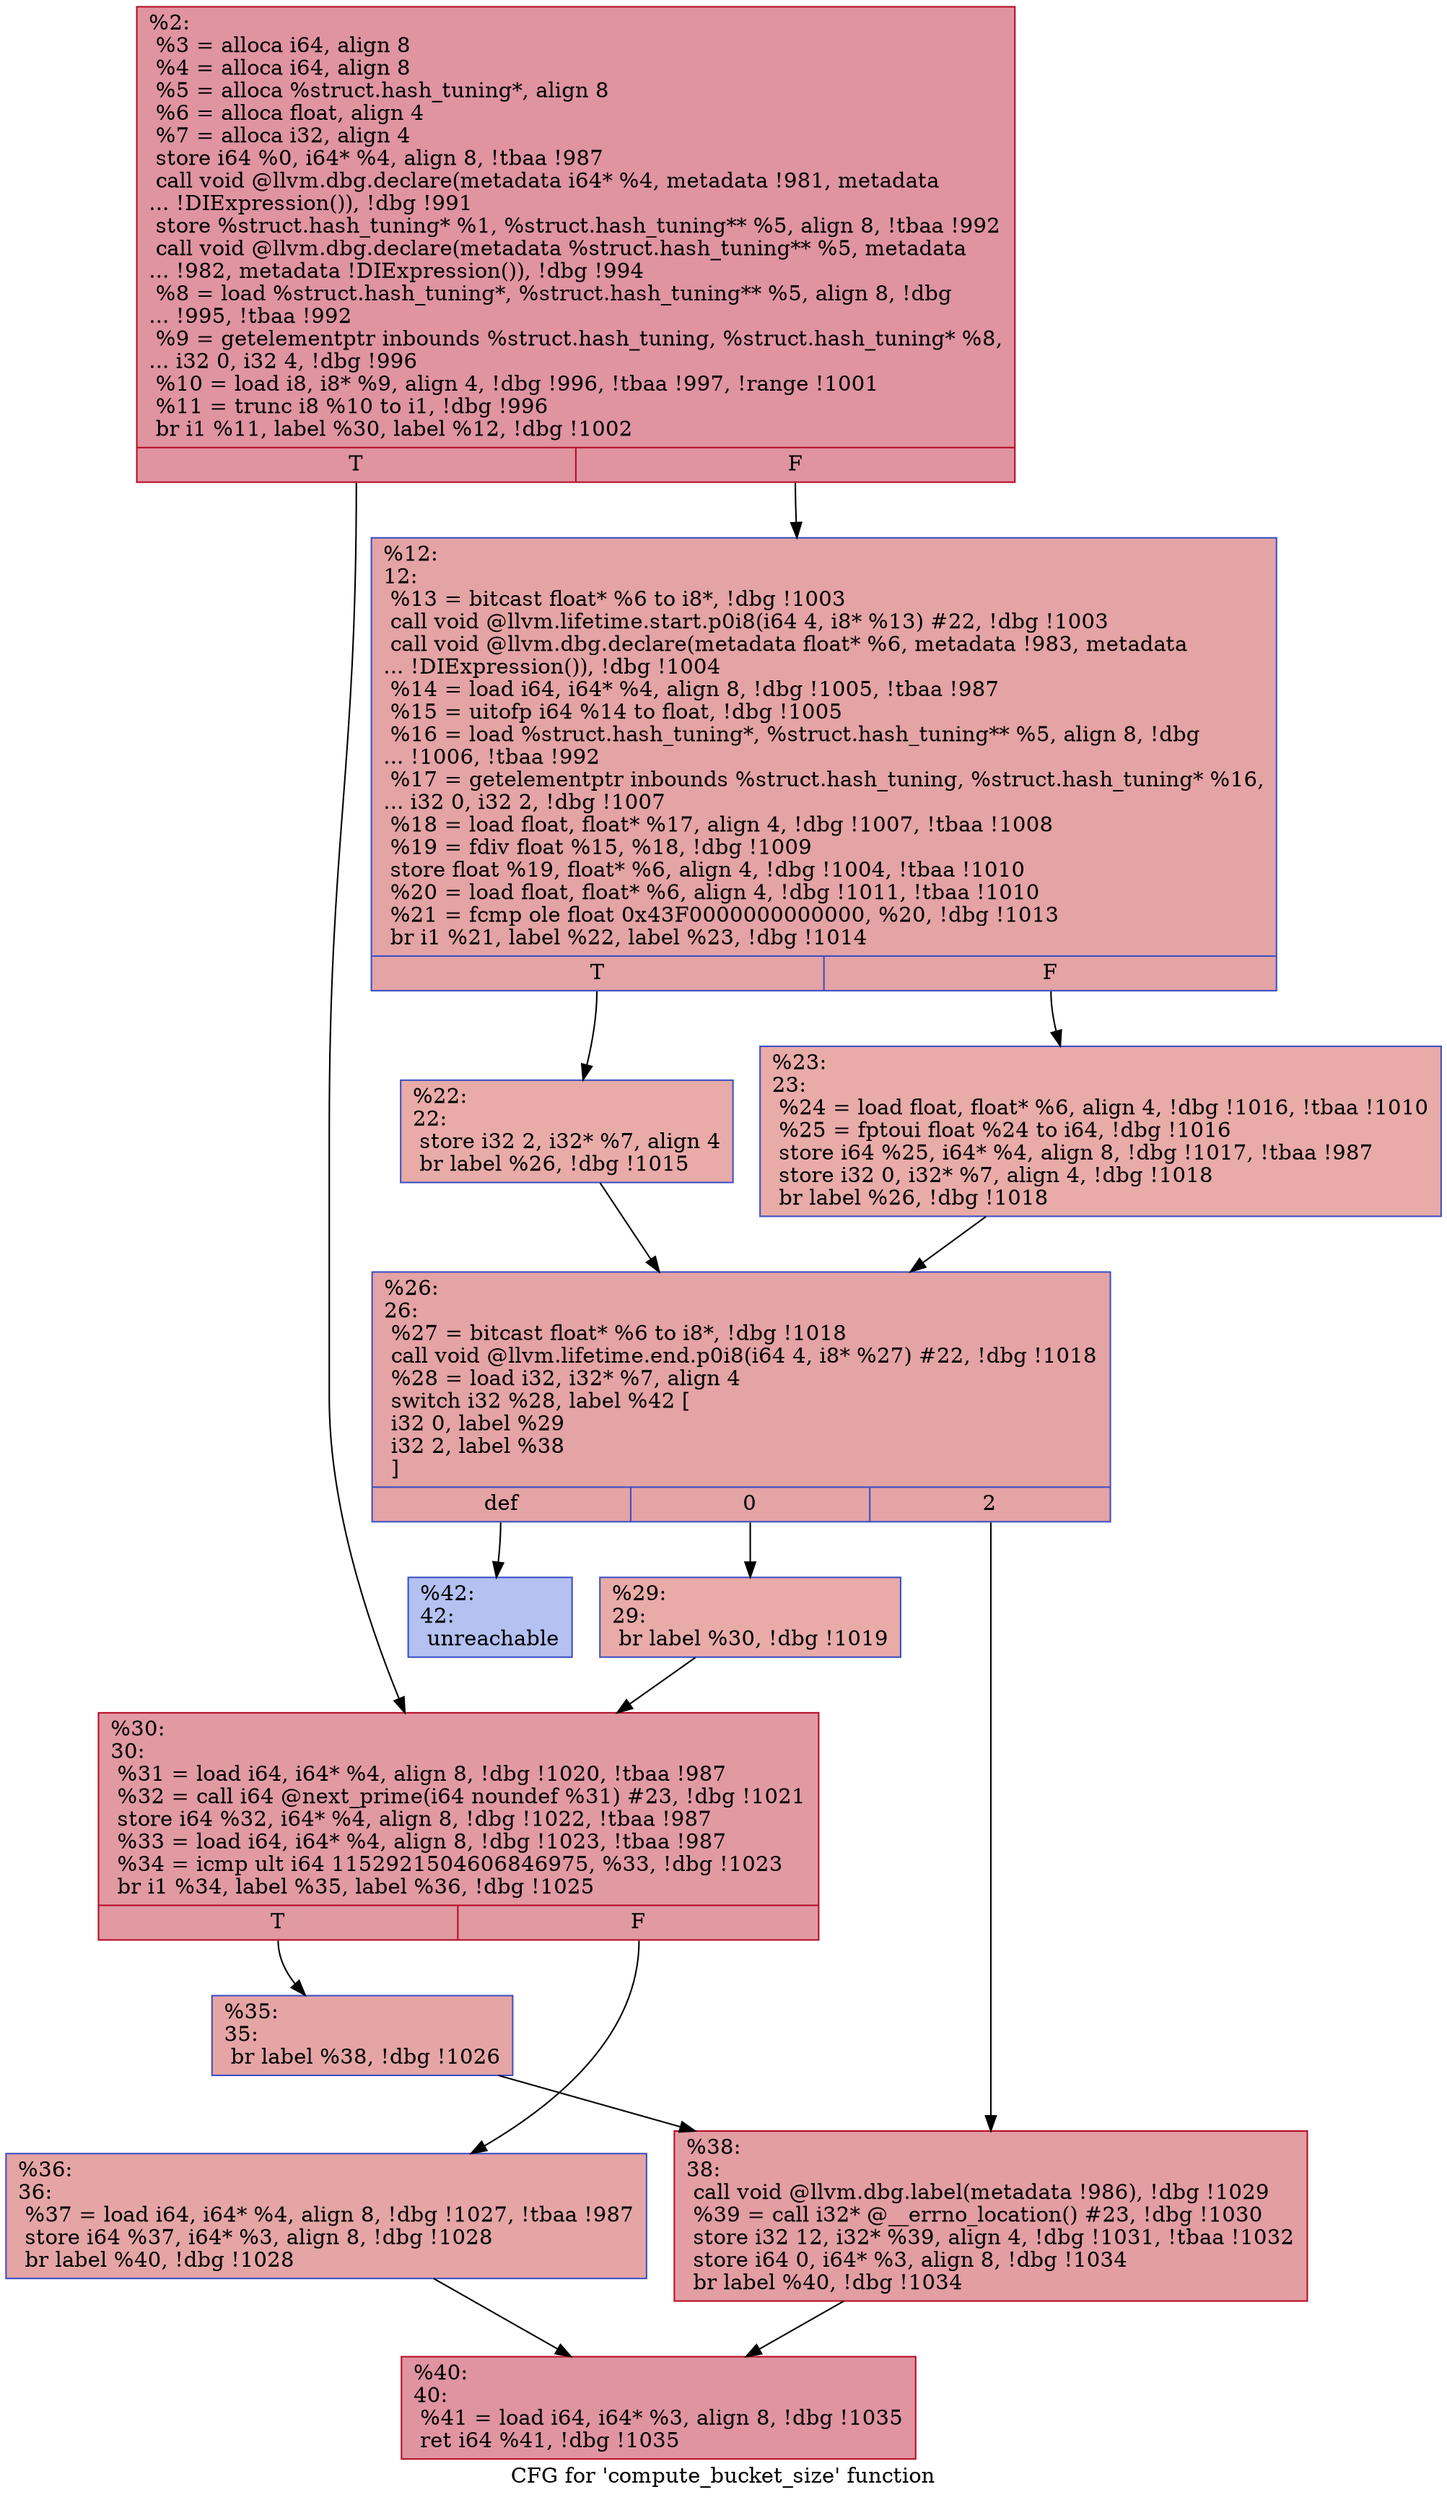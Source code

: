 digraph "CFG for 'compute_bucket_size' function" {
	label="CFG for 'compute_bucket_size' function";

	Node0x24ae0f0 [shape=record,color="#b70d28ff", style=filled, fillcolor="#b70d2870",label="{%2:\l  %3 = alloca i64, align 8\l  %4 = alloca i64, align 8\l  %5 = alloca %struct.hash_tuning*, align 8\l  %6 = alloca float, align 4\l  %7 = alloca i32, align 4\l  store i64 %0, i64* %4, align 8, !tbaa !987\l  call void @llvm.dbg.declare(metadata i64* %4, metadata !981, metadata\l... !DIExpression()), !dbg !991\l  store %struct.hash_tuning* %1, %struct.hash_tuning** %5, align 8, !tbaa !992\l  call void @llvm.dbg.declare(metadata %struct.hash_tuning** %5, metadata\l... !982, metadata !DIExpression()), !dbg !994\l  %8 = load %struct.hash_tuning*, %struct.hash_tuning** %5, align 8, !dbg\l... !995, !tbaa !992\l  %9 = getelementptr inbounds %struct.hash_tuning, %struct.hash_tuning* %8,\l... i32 0, i32 4, !dbg !996\l  %10 = load i8, i8* %9, align 4, !dbg !996, !tbaa !997, !range !1001\l  %11 = trunc i8 %10 to i1, !dbg !996\l  br i1 %11, label %30, label %12, !dbg !1002\l|{<s0>T|<s1>F}}"];
	Node0x24ae0f0:s0 -> Node0x24bc0d0;
	Node0x24ae0f0:s1 -> Node0x24bbf40;
	Node0x24bbf40 [shape=record,color="#3d50c3ff", style=filled, fillcolor="#c32e3170",label="{%12:\l12:                                               \l  %13 = bitcast float* %6 to i8*, !dbg !1003\l  call void @llvm.lifetime.start.p0i8(i64 4, i8* %13) #22, !dbg !1003\l  call void @llvm.dbg.declare(metadata float* %6, metadata !983, metadata\l... !DIExpression()), !dbg !1004\l  %14 = load i64, i64* %4, align 8, !dbg !1005, !tbaa !987\l  %15 = uitofp i64 %14 to float, !dbg !1005\l  %16 = load %struct.hash_tuning*, %struct.hash_tuning** %5, align 8, !dbg\l... !1006, !tbaa !992\l  %17 = getelementptr inbounds %struct.hash_tuning, %struct.hash_tuning* %16,\l... i32 0, i32 2, !dbg !1007\l  %18 = load float, float* %17, align 4, !dbg !1007, !tbaa !1008\l  %19 = fdiv float %15, %18, !dbg !1009\l  store float %19, float* %6, align 4, !dbg !1004, !tbaa !1010\l  %20 = load float, float* %6, align 4, !dbg !1011, !tbaa !1010\l  %21 = fcmp ole float 0x43F0000000000000, %20, !dbg !1013\l  br i1 %21, label %22, label %23, !dbg !1014\l|{<s0>T|<s1>F}}"];
	Node0x24bbf40:s0 -> Node0x24bbf90;
	Node0x24bbf40:s1 -> Node0x24bbfe0;
	Node0x24bbf90 [shape=record,color="#3d50c3ff", style=filled, fillcolor="#cc403a70",label="{%22:\l22:                                               \l  store i32 2, i32* %7, align 4\l  br label %26, !dbg !1015\l}"];
	Node0x24bbf90 -> Node0x24bc030;
	Node0x24bbfe0 [shape=record,color="#3d50c3ff", style=filled, fillcolor="#cc403a70",label="{%23:\l23:                                               \l  %24 = load float, float* %6, align 4, !dbg !1016, !tbaa !1010\l  %25 = fptoui float %24 to i64, !dbg !1016\l  store i64 %25, i64* %4, align 8, !dbg !1017, !tbaa !987\l  store i32 0, i32* %7, align 4, !dbg !1018\l  br label %26, !dbg !1018\l}"];
	Node0x24bbfe0 -> Node0x24bc030;
	Node0x24bc030 [shape=record,color="#3d50c3ff", style=filled, fillcolor="#c32e3170",label="{%26:\l26:                                               \l  %27 = bitcast float* %6 to i8*, !dbg !1018\l  call void @llvm.lifetime.end.p0i8(i64 4, i8* %27) #22, !dbg !1018\l  %28 = load i32, i32* %7, align 4\l  switch i32 %28, label %42 [\l    i32 0, label %29\l    i32 2, label %38\l  ]\l|{<s0>def|<s1>0|<s2>2}}"];
	Node0x24bc030:s0 -> Node0x24bc260;
	Node0x24bc030:s1 -> Node0x24bc080;
	Node0x24bc030:s2 -> Node0x24bc1c0;
	Node0x24bc080 [shape=record,color="#3d50c3ff", style=filled, fillcolor="#cc403a70",label="{%29:\l29:                                               \l  br label %30, !dbg !1019\l}"];
	Node0x24bc080 -> Node0x24bc0d0;
	Node0x24bc0d0 [shape=record,color="#b70d28ff", style=filled, fillcolor="#bb1b2c70",label="{%30:\l30:                                               \l  %31 = load i64, i64* %4, align 8, !dbg !1020, !tbaa !987\l  %32 = call i64 @next_prime(i64 noundef %31) #23, !dbg !1021\l  store i64 %32, i64* %4, align 8, !dbg !1022, !tbaa !987\l  %33 = load i64, i64* %4, align 8, !dbg !1023, !tbaa !987\l  %34 = icmp ult i64 1152921504606846975, %33, !dbg !1023\l  br i1 %34, label %35, label %36, !dbg !1025\l|{<s0>T|<s1>F}}"];
	Node0x24bc0d0:s0 -> Node0x24bc120;
	Node0x24bc0d0:s1 -> Node0x24bc170;
	Node0x24bc120 [shape=record,color="#3d50c3ff", style=filled, fillcolor="#c5333470",label="{%35:\l35:                                               \l  br label %38, !dbg !1026\l}"];
	Node0x24bc120 -> Node0x24bc1c0;
	Node0x24bc170 [shape=record,color="#3d50c3ff", style=filled, fillcolor="#c5333470",label="{%36:\l36:                                               \l  %37 = load i64, i64* %4, align 8, !dbg !1027, !tbaa !987\l  store i64 %37, i64* %3, align 8, !dbg !1028\l  br label %40, !dbg !1028\l}"];
	Node0x24bc170 -> Node0x24bc210;
	Node0x24bc1c0 [shape=record,color="#b70d28ff", style=filled, fillcolor="#be242e70",label="{%38:\l38:                                               \l  call void @llvm.dbg.label(metadata !986), !dbg !1029\l  %39 = call i32* @__errno_location() #23, !dbg !1030\l  store i32 12, i32* %39, align 4, !dbg !1031, !tbaa !1032\l  store i64 0, i64* %3, align 8, !dbg !1034\l  br label %40, !dbg !1034\l}"];
	Node0x24bc1c0 -> Node0x24bc210;
	Node0x24bc210 [shape=record,color="#b70d28ff", style=filled, fillcolor="#b70d2870",label="{%40:\l40:                                               \l  %41 = load i64, i64* %3, align 8, !dbg !1035\l  ret i64 %41, !dbg !1035\l}"];
	Node0x24bc260 [shape=record,color="#3d50c3ff", style=filled, fillcolor="#5572df70",label="{%42:\l42:                                               \l  unreachable\l}"];
}
